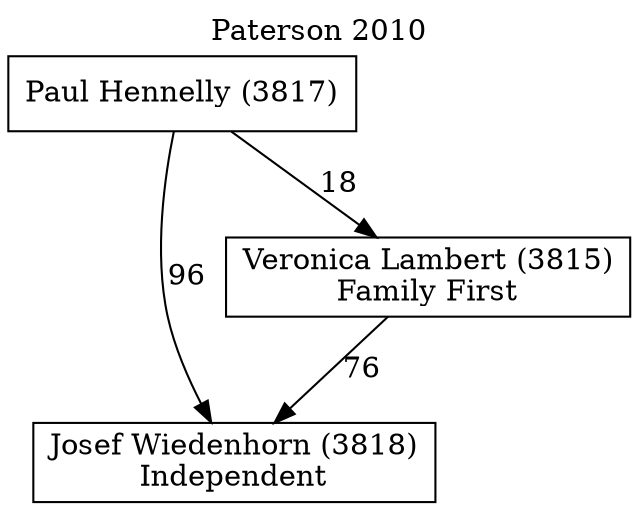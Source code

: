 // House preference flow
digraph "Josef Wiedenhorn (3818)_Paterson_2010" {
	graph [label="Paterson 2010" labelloc=t mclimit=10]
	node [shape=box]
	"Josef Wiedenhorn (3818)" [label="Josef Wiedenhorn (3818)
Independent"]
	"Veronica Lambert (3815)" [label="Veronica Lambert (3815)
Family First"]
	"Paul Hennelly (3817)" [label="Paul Hennelly (3817)
"]
	"Veronica Lambert (3815)" -> "Josef Wiedenhorn (3818)" [label=76]
	"Paul Hennelly (3817)" -> "Veronica Lambert (3815)" [label=18]
	"Paul Hennelly (3817)" -> "Josef Wiedenhorn (3818)" [label=96]
}
